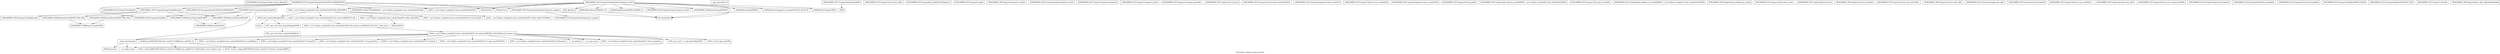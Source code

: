 digraph "Call graph: compute_omega_chunk.ll" {
	label="Call graph: compute_omega_chunk.ll";

	Node0x561873275ed0 [shape=record,label="{_ZN9LAMMPS_NS7Compute19pair_setup_callbackEii}"];
	Node0x5618732320c0 [shape=record,label="{_ZN9LAMMPS_NS17ComputeOmegaChunkC2EPNS_6LAMMPSEiPPc}"];
	Node0x5618732320c0 -> Node0x56187326e9c0;
	Node0x5618732320c0 -> Node0x561873261410;
	Node0x5618732320c0 -> Node0x561873260f90;
	Node0x5618732320c0 -> Node0x561873292280;
	Node0x5618732320c0 -> Node0x561873224a70;
	Node0x5618732320c0 -> Node0x5618731f91f0;
	Node0x5618732320c0 -> Node0x5618731f9580;
	Node0x5618732320c0 -> Node0x5618731f8640;
	Node0x5618732320c0 -> Node0x561873282420;
	Node0x56187326e9c0 [shape=record,label="{_ZN9LAMMPS_NS12ComputeChunkC2EPNS_6LAMMPSEiPPc}"];
	Node0x5618731f91f0 [shape=record,label="{_ZN9LAMMPS_NS5Error3allERKNSt7__cxx1112basic_stringIcSt11char_traitsIcESaIcEEEiS8_}"];
	Node0x561873261410 [shape=record,label="{_ZNSaIcEC1Ev}"];
	Node0x561873260f90 [shape=record,label="{_ZNSt7__cxx1112basic_stringIcSt11char_traitsIcESaIcEEC2IS3_EEPKcRKS3_}"];
	Node0x561873260f90 -> Node0x561873292130;
	Node0x561873260f90 -> Node0x5618731f8b20;
	Node0x561873260f90 -> Node0x5618731f7e10;
	Node0x561873260f90 -> Node0x561873227e20;
	Node0x561873260f90 -> Node0x5618732078b0;
	Node0x56187326eed0 [shape=record,label="{__gxx_personality_v0}"];
	Node0x5618731f9580 [shape=record,label="{_ZNSt7__cxx1112basic_stringIcSt11char_traitsIcESaIcEED1Ev}"];
	Node0x5618731f8640 [shape=record,label="{_ZNSaIcED1Ev}"];
	Node0x561873282420 [shape=record,label="{_ZN9LAMMPS_NS12ComputeChunk4initEv}"];
	Node0x561873224a70 [shape=record,label="{_ZN9LAMMPS_NS17ComputeOmegaChunk8allocateEv}"];
	Node0x561873224a70 -> Node0x561873261010;
	Node0x561873224a70 -> Node0x5618731f9690;
	Node0x561873224a70 -> Node0x56187323d080;
	Node0x561873224a70 -> Node0x5618731f9600;
	Node0x561873224a70 -> Node0x56187323da20;
	Node0x561873292280 [shape=record,label="{_ZN9LAMMPS_NS12ComputeChunkD2Ev}"];
	Node0x56187320b240 [shape=record,label="{_ZN9LAMMPS_NS17ComputeOmegaChunkD2Ev}"];
	Node0x56187320b240 -> Node0x5618731f9690;
	Node0x56187320b240 -> Node0x561873205150;
	Node0x56187320b240 -> Node0x5618731f9600;
	Node0x56187320b240 -> Node0x561873292280;
	Node0x5618731f9690 [shape=record,label="{_ZN9LAMMPS_NS6Memory7destroyIdEEvRPT_}"];
	Node0x5618731f9690 -> Node0x561873208530;
	Node0x561873205150 [shape=record,label="{__clang_call_terminate}"];
	Node0x561873205150 -> Node0x561873208ef0;
	Node0x561873205150 -> Node0x56187320c8c0;
	Node0x561873208ef0 [shape=record,label="{__cxa_begin_catch}"];
	Node0x56187320c8c0 [shape=record,label="{_ZSt9terminatev}"];
	Node0x5618731f9600 [shape=record,label="{_ZN9LAMMPS_NS6Memory7destroyIdEEvRPPT_}"];
	Node0x5618731f9600 -> Node0x561873208530;
	Node0x56187320e5d0 [shape=record,label="{_ZN9LAMMPS_NS17ComputeOmegaChunkD0Ev}"];
	Node0x56187320e5d0 -> Node0x56187320ee50;
	Node0x56187320ee50 [shape=record,label="{_ZdlPv}"];
	Node0x56187320fca0 [shape=record,label="{_ZN9LAMMPS_NS17ComputeOmegaChunk13compute_arrayEv}"];
	Node0x56187320fca0 -> Node0x56187320fd20;
	Node0x56187320fca0 -> Node0x561873210950;
	Node0x56187320fca0 -> Node0x5618732111b0;
	Node0x56187320fca0 -> Node0x5618732153b0;
	Node0x56187320fca0 -> Node0x5618732147b0;
	Node0x56187320fca0 -> Node0x561873211b20;
	Node0x56187320fca0 -> Node0x561873213c40;
	Node0x56187320fca0 -> Node0x561873212a80;
	Node0x56187320fca0 -> Node0x5618731f8640;
	Node0x56187320fca0 -> Node0x5618731f9580;
	Node0x56187320fca0 -> Node0x5618731f91f0;
	Node0x56187320fca0 -> Node0x561873260f90;
	Node0x56187320fca0 -> Node0x561873261410;
	Node0x56187320fca0 -> Node0x5618732122d0;
	Node0x56187320fd20 [shape=record,label="{_ZN9LAMMPS_NS12ComputeChunk13compute_arrayEv}"];
	Node0x561873210950 [shape=record,label="{_ZN9LAMMPS_NS6Domain5unmapEPKdiPd}"];
	Node0x5618732111b0 [shape=record,label="{llvm.fmuladd.f64}"];
	Node0x561873211b20 [shape=record,label="{MPI_Allreduce}"];
	Node0x5618732122d0 [shape=record,label="{_ZN9MathEigen7jacobi3EPA3_KdPdPA3_d}"];
	Node0x561873212a80 [shape=record,label="{_ZN9MathExtra6cross3EPKdS1_Pd}"];
	Node0x561873212a80 -> Node0x5618732111b0;
	Node0x561873213c40 [shape=record,label="{_ZN9MathExtra4dot3EPKdS1_}"];
	Node0x561873213c40 -> Node0x5618732111b0;
	Node0x56187327a930 [shape=record,label="{_ZNSt7__cxx1112basic_stringIcSt11char_traitsIcESaIcEE16_M_construct_auxIPKcEEvT_S8_St12__false_type}"];
	Node0x56187327a930 -> Node0x5618732817a0;
	Node0x5618732147b0 [shape=record,label="{_ZN9MathExtra7negate3EPd}"];
	Node0x5618732153b0 [shape=record,label="{_ZN9MathExtra15angmom_to_omegaEPdS0_S0_S0_S0_S0_}"];
	Node0x561873261010 [shape=record,label="{_ZN9LAMMPS_NS12ComputeChunk8allocateEv}"];
	Node0x56187323da20 [shape=record,label="{_ZN9LAMMPS_NS6Memory6createIdEEPT_RS3_iPKc}"];
	Node0x56187323da20 -> Node0x561873217f90;
	Node0x56187323d080 [shape=record,label="{_ZN9LAMMPS_NS6Memory6createIdEEPPT_RS4_iiPKc}"];
	Node0x56187323d080 -> Node0x561873217f90;
	Node0x56187321b300 [shape=record,label="{_ZN9LAMMPS_NS17ComputeOmegaChunk12memory_usageEv}"];
	Node0x56187321b300 -> Node0x56187321b880;
	Node0x56187321b300 -> Node0x5618732111b0;
	Node0x56187321b880 [shape=record,label="{_ZN9LAMMPS_NS12ComputeChunk12memory_usageEv}"];
	Node0x56187321c270 [shape=record,label="{_ZN9LAMMPS_NS7Compute15reset_extra_dofEv}"];
	Node0x56187321ca40 [shape=record,label="{_ZN9LAMMPS_NS7Compute9init_listEiPNS_9NeighListE}"];
	Node0x56187321d750 [shape=record,label="{_ZN9LAMMPS_NS7Compute5setupEv}"];
	Node0x56187321a110 [shape=record,label="{_ZN9LAMMPS_NS7Compute14compute_scalarEv}"];
	Node0x5618732214c0 [shape=record,label="{_ZN9LAMMPS_NS12ComputeChunk14compute_vectorEv}"];
	Node0x56187322e2c0 [shape=record,label="{_ZN9LAMMPS_NS7Compute15compute_peratomEv}"];
	Node0x561873230030 [shape=record,label="{_ZN9LAMMPS_NS7Compute13compute_localEv}"];
	Node0x561873233460 [shape=record,label="{_ZN9LAMMPS_NS7Compute15compute_pergridEv}"];
	Node0x5618732340e0 [shape=record,label="{_ZN9LAMMPS_NS7Compute10set_arraysEi}"];
	Node0x561873239fb0 [shape=record,label="{_ZN9LAMMPS_NS7Compute17pack_forward_commEiPiPdiS1_}"];
	Node0x56187323b7e0 [shape=record,label="{_ZN9LAMMPS_NS7Compute19unpack_forward_commEiiPd}"];
	Node0x56187323c490 [shape=record,label="{_ZN9LAMMPS_NS7Compute17pack_reverse_commEiiPd}"];
	Node0x56187323e580 [shape=record,label="{_ZN9LAMMPS_NS7Compute19unpack_reverse_commEiPiPd}"];
	Node0x56187323f960 [shape=record,label="{_ZN9LAMMPS_NS7Compute10reset_gridEv}"];
	Node0x5618732413b0 [shape=record,label="{_ZN9LAMMPS_NS7Compute16get_grid_by_nameERKNSt7__cxx1112basic_stringIcSt11char_traitsIcESaIcEEERi}"];
	Node0x561873249bf0 [shape=record,label="{_ZN9LAMMPS_NS7Compute17get_grid_by_indexEi}"];
	Node0x56187324af40 [shape=record,label="{_ZN9LAMMPS_NS7Compute20get_griddata_by_nameEiRKNSt7__cxx1112basic_stringIcSt11char_traitsIcESaIcEEERi}"];
	Node0x56187324d7e0 [shape=record,label="{_ZN9LAMMPS_NS7Compute21get_griddata_by_indexEi}"];
	Node0x56187324dd80 [shape=record,label="{_ZN9LAMMPS_NS7Compute14dof_remove_preEv}"];
	Node0x56187324de00 [shape=record,label="{_ZN9LAMMPS_NS7Compute10dof_removeEi}"];
	Node0x56187324f0f0 [shape=record,label="{_ZN9LAMMPS_NS7Compute11remove_biasEiPd}"];
	Node0x5618732509b0 [shape=record,label="{_ZN9LAMMPS_NS7Compute15remove_bias_thrEiPdS1_}"];
	Node0x561873254300 [shape=record,label="{_ZN9LAMMPS_NS7Compute15remove_bias_allEv}"];
	Node0x561873256070 [shape=record,label="{_ZN9LAMMPS_NS7Compute16reapply_bias_allEv}"];
	Node0x561873262540 [shape=record,label="{_ZN9LAMMPS_NS7Compute12restore_biasEiPd}"];
	Node0x561873263a30 [shape=record,label="{_ZN9LAMMPS_NS7Compute16restore_bias_thrEiPdS1_}"];
	Node0x561873264f20 [shape=record,label="{_ZN9LAMMPS_NS7Compute16restore_bias_allEv}"];
	Node0x561873265f40 [shape=record,label="{_ZN9LAMMPS_NS7Compute23reset_extra_compute_fixEPKc}"];
	Node0x561873267060 [shape=record,label="{_ZN9LAMMPS_NS12ComputeChunk11lock_enableEv}"];
	Node0x56187326abe0 [shape=record,label="{_ZN9LAMMPS_NS12ComputeChunk12lock_disableEv}"];
	Node0x56187326f9c0 [shape=record,label="{_ZN9LAMMPS_NS12ComputeChunk11lock_lengthEv}"];
	Node0x561873271160 [shape=record,label="{_ZN9LAMMPS_NS12ComputeChunk4lockEPNS_3FixEll}"];
	Node0x561873272680 [shape=record,label="{_ZN9LAMMPS_NS12ComputeChunk6unlockEPNS_3FixE}"];
	Node0x561873274310 [shape=record,label="{_ZN9LAMMPS_NS7Compute7refreshEv}"];
	Node0x561873292130 [shape=record,label="{_ZNSt7__cxx1112basic_stringIcSt11char_traitsIcESaIcEE13_M_local_dataEv}"];
	Node0x5618731f8b20 [shape=record,label="{_ZNSt7__cxx1112basic_stringIcSt11char_traitsIcESaIcEE12_Alloc_hiderC1EPcRKS3_}"];
	Node0x5618732777c0 [shape=record,label="{_ZN9LAMMPS_NS7Compute19pair_tally_callbackEiiiidddddd}"];
	Node0x561873227e20 [shape=record,label="{_ZNSt7__cxx1112basic_stringIcSt11char_traitsIcESaIcEE12_M_constructIPKcEEvT_S8_}"];
	Node0x561873227e20 -> Node0x56187327a930;
	Node0x5618731f7e10 [shape=record,label="{_ZNSt11char_traitsIcE6lengthEPKc}"];
	Node0x5618731f7e10 -> Node0x56187327c780;
	Node0x5618731f7e10 -> Node0x56187327e3e0;
	Node0x5618732078b0 [shape=record,label="{_ZNSt7__cxx1112basic_stringIcSt11char_traitsIcESaIcEE12_Alloc_hiderD2Ev}"];
	Node0x5618732078b0 -> Node0x56187327fd90;
	Node0x5618732817a0 [shape=record,label="{_ZNSt7__cxx1112basic_stringIcSt11char_traitsIcESaIcEE12_M_constructIPKcEEvT_S8_St20forward_iterator_tag}"];
	Node0x5618732817a0 -> Node0x561873282e30;
	Node0x5618732817a0 -> Node0x5618732845a0;
	Node0x5618732817a0 -> Node0x561873286c20;
	Node0x5618732817a0 -> Node0x56187320f360;
	Node0x5618732817a0 -> Node0x561873288ac0;
	Node0x5618732817a0 -> Node0x5618732a2150;
	Node0x5618732817a0 -> Node0x5618732a21d0;
	Node0x5618732817a0 -> Node0x5618732a2250;
	Node0x5618732817a0 -> Node0x561873208ef0;
	Node0x5618732817a0 -> Node0x5618732a22d0;
	Node0x5618732817a0 -> Node0x5618732a2350;
	Node0x5618732817a0 -> Node0x5618732a23d0;
	Node0x5618732817a0 -> Node0x5618732a2450;
	Node0x5618732817a0 -> Node0x561873205150;
	Node0x561873282e30 [shape=record,label="{_ZN9__gnu_cxx17__is_null_pointerIKcEEbPT_}"];
	Node0x5618732845a0 [shape=record,label="{_ZSt19__throw_logic_errorPKc}"];
	Node0x561873286c20 [shape=record,label="{_ZSt8distanceIPKcENSt15iterator_traitsIT_E15difference_typeES3_S3_}"];
	Node0x561873286c20 -> Node0x5618732a24d0;
	Node0x561873286c20 -> Node0x5618732a2580;
	Node0x561873288ac0 [shape=record,label="{_ZNSt7__cxx1112basic_stringIcSt11char_traitsIcESaIcEE7_M_dataEPc}"];
	Node0x56187320f360 [shape=record,label="{_ZNSt7__cxx1112basic_stringIcSt11char_traitsIcESaIcEE9_M_createERmm}"];
	Node0x5618732a2150 [shape=record,label="{_ZNSt7__cxx1112basic_stringIcSt11char_traitsIcESaIcEE11_M_capacityEm}"];
	Node0x5618732a2250 [shape=record,label="{_ZNSt7__cxx1112basic_stringIcSt11char_traitsIcESaIcEE13_S_copy_charsEPcPKcS7_}"];
	Node0x5618732a21d0 [shape=record,label="{_ZNKSt7__cxx1112basic_stringIcSt11char_traitsIcESaIcEE7_M_dataEv}"];
	Node0x5618732a22d0 [shape=record,label="{_ZNSt7__cxx1112basic_stringIcSt11char_traitsIcESaIcEE10_M_disposeEv}"];
	Node0x5618732a2350 [shape=record,label="{__cxa_rethrow}"];
	Node0x5618732a23d0 [shape=record,label="{__cxa_end_catch}"];
	Node0x5618732a2450 [shape=record,label="{_ZNSt7__cxx1112basic_stringIcSt11char_traitsIcESaIcEE13_M_set_lengthEm}"];
	Node0x5618732a2580 [shape=record,label="{_ZSt10__distanceIPKcENSt15iterator_traitsIT_E15difference_typeES3_S3_St26random_access_iterator_tag}"];
	Node0x5618732a24d0 [shape=record,label="{_ZSt19__iterator_categoryIPKcENSt15iterator_traitsIT_E17iterator_categoryERKS3_}"];
	Node0x56187327c780 [shape=record,label="{_ZN9__gnu_cxx11char_traitsIcE6lengthEPKc}"];
	Node0x56187327c780 -> Node0x5618732a2780;
	Node0x56187327e3e0 [shape=record,label="{strlen}"];
	Node0x5618732a2780 [shape=record,label="{_ZN9__gnu_cxx11char_traitsIcE2eqERKcS3_}"];
	Node0x56187327fd90 [shape=record,label="{_ZNSaIcED2Ev}"];
	Node0x561873208530 [shape=record,label="{_ZN9LAMMPS_NS6Memory5sfreeEPv}"];
	Node0x561873217f90 [shape=record,label="{_ZN9LAMMPS_NS6Memory7smallocElPKc}"];
}
